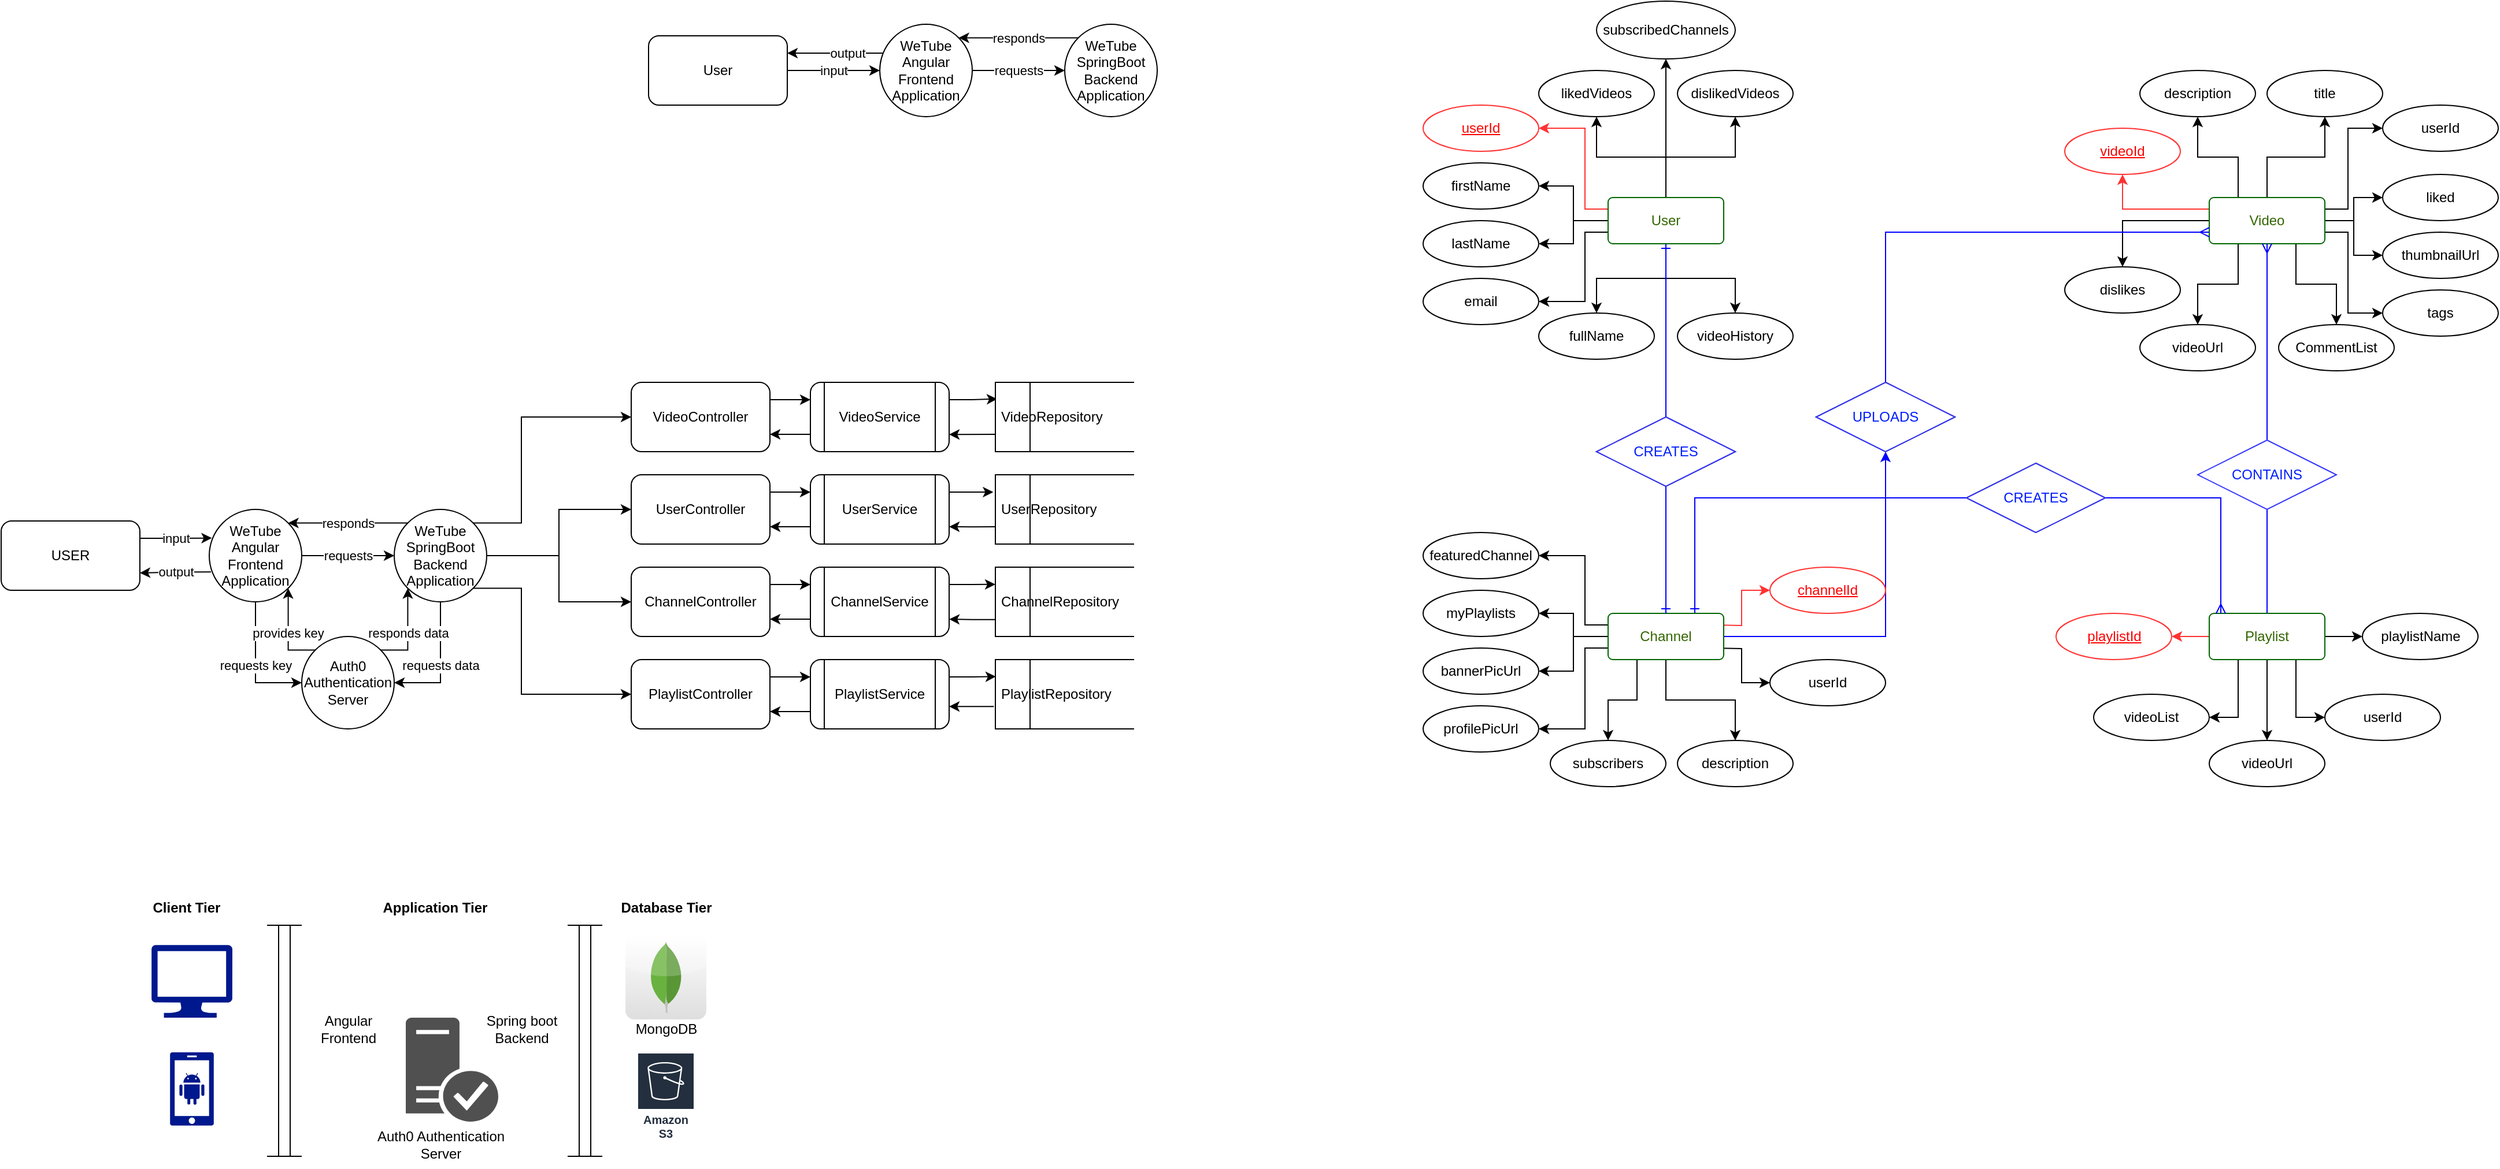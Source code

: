 <mxfile version="21.1.2" type="github">
  <diagram id="R2lEEEUBdFMjLlhIrx00" name="Page-1">
    <mxGraphModel dx="2922" dy="691" grid="1" gridSize="10" guides="1" tooltips="1" connect="1" arrows="1" fold="1" page="1" pageScale="1" pageWidth="850" pageHeight="1100" math="0" shadow="0" extFonts="Permanent Marker^https://fonts.googleapis.com/css?family=Permanent+Marker">
      <root>
        <mxCell id="0" />
        <mxCell id="1" parent="0" />
        <mxCell id="8jSIoz8-svRz9orV7-6B-16" style="edgeStyle=orthogonalEdgeStyle;rounded=0;orthogonalLoop=1;jettySize=auto;html=1;" edge="1" parent="1" source="8jSIoz8-svRz9orV7-6B-1" target="8jSIoz8-svRz9orV7-6B-9">
          <mxGeometry relative="1" as="geometry" />
        </mxCell>
        <mxCell id="8jSIoz8-svRz9orV7-6B-17" style="edgeStyle=orthogonalEdgeStyle;rounded=0;orthogonalLoop=1;jettySize=auto;html=1;" edge="1" parent="1" source="8jSIoz8-svRz9orV7-6B-1" target="8jSIoz8-svRz9orV7-6B-10">
          <mxGeometry relative="1" as="geometry" />
        </mxCell>
        <mxCell id="8jSIoz8-svRz9orV7-6B-22" style="edgeStyle=orthogonalEdgeStyle;rounded=0;orthogonalLoop=1;jettySize=auto;html=1;entryX=0.5;entryY=0;entryDx=0;entryDy=0;" edge="1" parent="1" source="8jSIoz8-svRz9orV7-6B-1" target="8jSIoz8-svRz9orV7-6B-13">
          <mxGeometry relative="1" as="geometry" />
        </mxCell>
        <mxCell id="8jSIoz8-svRz9orV7-6B-23" style="edgeStyle=orthogonalEdgeStyle;rounded=0;orthogonalLoop=1;jettySize=auto;html=1;" edge="1" parent="1" source="8jSIoz8-svRz9orV7-6B-1" target="8jSIoz8-svRz9orV7-6B-11">
          <mxGeometry relative="1" as="geometry">
            <mxPoint x="210" y="340" as="targetPoint" />
          </mxGeometry>
        </mxCell>
        <mxCell id="8jSIoz8-svRz9orV7-6B-24" style="edgeStyle=orthogonalEdgeStyle;rounded=0;orthogonalLoop=1;jettySize=auto;html=1;" edge="1" parent="1" source="8jSIoz8-svRz9orV7-6B-1" target="8jSIoz8-svRz9orV7-6B-7">
          <mxGeometry relative="1" as="geometry" />
        </mxCell>
        <mxCell id="8jSIoz8-svRz9orV7-6B-99" style="edgeStyle=orthogonalEdgeStyle;rounded=0;orthogonalLoop=1;jettySize=auto;html=1;entryX=1;entryY=0.5;entryDx=0;entryDy=0;" edge="1" parent="1" source="8jSIoz8-svRz9orV7-6B-1" target="8jSIoz8-svRz9orV7-6B-15">
          <mxGeometry relative="1" as="geometry" />
        </mxCell>
        <mxCell id="8jSIoz8-svRz9orV7-6B-100" style="edgeStyle=orthogonalEdgeStyle;rounded=0;orthogonalLoop=1;jettySize=auto;html=1;entryX=1;entryY=0.5;entryDx=0;entryDy=0;" edge="1" parent="1" source="8jSIoz8-svRz9orV7-6B-1" target="8jSIoz8-svRz9orV7-6B-14">
          <mxGeometry relative="1" as="geometry" />
        </mxCell>
        <mxCell id="8jSIoz8-svRz9orV7-6B-101" style="edgeStyle=orthogonalEdgeStyle;rounded=0;orthogonalLoop=1;jettySize=auto;html=1;entryX=1;entryY=0.5;entryDx=0;entryDy=0;strokeColor=#FF3333;exitX=0;exitY=0.25;exitDx=0;exitDy=0;" edge="1" parent="1" source="8jSIoz8-svRz9orV7-6B-1" target="8jSIoz8-svRz9orV7-6B-5">
          <mxGeometry relative="1" as="geometry">
            <Array as="points">
              <mxPoint x="10" y="250" />
              <mxPoint x="10" y="180" />
            </Array>
          </mxGeometry>
        </mxCell>
        <mxCell id="8jSIoz8-svRz9orV7-6B-102" style="edgeStyle=orthogonalEdgeStyle;rounded=0;orthogonalLoop=1;jettySize=auto;html=1;entryX=1;entryY=0.5;entryDx=0;entryDy=0;exitX=0;exitY=0.75;exitDx=0;exitDy=0;" edge="1" parent="1" source="8jSIoz8-svRz9orV7-6B-1" target="8jSIoz8-svRz9orV7-6B-12">
          <mxGeometry relative="1" as="geometry">
            <Array as="points">
              <mxPoint x="10" y="270" />
              <mxPoint x="10" y="330" />
            </Array>
          </mxGeometry>
        </mxCell>
        <mxCell id="8jSIoz8-svRz9orV7-6B-105" style="edgeStyle=orthogonalEdgeStyle;rounded=0;orthogonalLoop=1;jettySize=auto;html=1;entryX=0.5;entryY=0;entryDx=0;entryDy=0;strokeColor=#0000FF;endArrow=none;endFill=0;startArrow=ERone;startFill=0;" edge="1" parent="1" source="8jSIoz8-svRz9orV7-6B-1" target="8jSIoz8-svRz9orV7-6B-103">
          <mxGeometry relative="1" as="geometry" />
        </mxCell>
        <mxCell id="8jSIoz8-svRz9orV7-6B-1" value="User" style="rounded=1;arcSize=10;whiteSpace=wrap;html=1;align=center;strokeColor=#006600;fontColor=#336600;" vertex="1" parent="1">
          <mxGeometry x="30" y="240" width="100" height="40" as="geometry" />
        </mxCell>
        <mxCell id="8jSIoz8-svRz9orV7-6B-91" style="edgeStyle=orthogonalEdgeStyle;rounded=0;orthogonalLoop=1;jettySize=auto;html=1;entryX=1;entryY=0.5;entryDx=0;entryDy=0;exitX=0;exitY=0.25;exitDx=0;exitDy=0;" edge="1" parent="1" source="8jSIoz8-svRz9orV7-6B-2" target="8jSIoz8-svRz9orV7-6B-87">
          <mxGeometry relative="1" as="geometry">
            <Array as="points">
              <mxPoint x="10" y="610" />
              <mxPoint x="10" y="550" />
            </Array>
          </mxGeometry>
        </mxCell>
        <mxCell id="8jSIoz8-svRz9orV7-6B-92" style="edgeStyle=orthogonalEdgeStyle;rounded=0;orthogonalLoop=1;jettySize=auto;html=1;entryX=1;entryY=0.5;entryDx=0;entryDy=0;" edge="1" parent="1" source="8jSIoz8-svRz9orV7-6B-2" target="8jSIoz8-svRz9orV7-6B-90">
          <mxGeometry relative="1" as="geometry" />
        </mxCell>
        <mxCell id="8jSIoz8-svRz9orV7-6B-93" style="edgeStyle=orthogonalEdgeStyle;rounded=0;orthogonalLoop=1;jettySize=auto;html=1;entryX=1;entryY=0.5;entryDx=0;entryDy=0;" edge="1" parent="1" source="8jSIoz8-svRz9orV7-6B-2" target="8jSIoz8-svRz9orV7-6B-86">
          <mxGeometry relative="1" as="geometry" />
        </mxCell>
        <mxCell id="8jSIoz8-svRz9orV7-6B-94" style="edgeStyle=orthogonalEdgeStyle;rounded=0;orthogonalLoop=1;jettySize=auto;html=1;entryX=1;entryY=0.5;entryDx=0;entryDy=0;exitX=0;exitY=0.75;exitDx=0;exitDy=0;" edge="1" parent="1" source="8jSIoz8-svRz9orV7-6B-2" target="8jSIoz8-svRz9orV7-6B-85">
          <mxGeometry relative="1" as="geometry">
            <Array as="points">
              <mxPoint x="10" y="630" />
              <mxPoint x="10" y="700" />
            </Array>
          </mxGeometry>
        </mxCell>
        <mxCell id="8jSIoz8-svRz9orV7-6B-95" style="edgeStyle=orthogonalEdgeStyle;rounded=0;orthogonalLoop=1;jettySize=auto;html=1;entryX=0.5;entryY=0;entryDx=0;entryDy=0;" edge="1" parent="1" source="8jSIoz8-svRz9orV7-6B-2" target="8jSIoz8-svRz9orV7-6B-84">
          <mxGeometry relative="1" as="geometry" />
        </mxCell>
        <mxCell id="8jSIoz8-svRz9orV7-6B-96" style="edgeStyle=orthogonalEdgeStyle;rounded=0;orthogonalLoop=1;jettySize=auto;html=1;exitX=0.25;exitY=1;exitDx=0;exitDy=0;" edge="1" parent="1" source="8jSIoz8-svRz9orV7-6B-2" target="8jSIoz8-svRz9orV7-6B-89">
          <mxGeometry relative="1" as="geometry" />
        </mxCell>
        <mxCell id="8jSIoz8-svRz9orV7-6B-97" style="edgeStyle=orthogonalEdgeStyle;rounded=0;orthogonalLoop=1;jettySize=auto;html=1;entryX=0;entryY=0.5;entryDx=0;entryDy=0;strokeColor=#FF3333;" edge="1" parent="1" target="8jSIoz8-svRz9orV7-6B-82">
          <mxGeometry relative="1" as="geometry">
            <mxPoint x="120" y="610" as="sourcePoint" />
          </mxGeometry>
        </mxCell>
        <mxCell id="8jSIoz8-svRz9orV7-6B-98" style="edgeStyle=orthogonalEdgeStyle;rounded=0;orthogonalLoop=1;jettySize=auto;html=1;entryX=0;entryY=0.5;entryDx=0;entryDy=0;" edge="1" parent="1" target="8jSIoz8-svRz9orV7-6B-83">
          <mxGeometry relative="1" as="geometry">
            <mxPoint x="120" y="630" as="sourcePoint" />
          </mxGeometry>
        </mxCell>
        <mxCell id="8jSIoz8-svRz9orV7-6B-107" style="edgeStyle=orthogonalEdgeStyle;rounded=0;orthogonalLoop=1;jettySize=auto;html=1;entryX=0.5;entryY=1;entryDx=0;entryDy=0;strokeColor=#0000FF;" edge="1" parent="1" source="8jSIoz8-svRz9orV7-6B-2" target="8jSIoz8-svRz9orV7-6B-106">
          <mxGeometry relative="1" as="geometry" />
        </mxCell>
        <mxCell id="8jSIoz8-svRz9orV7-6B-115" style="edgeStyle=orthogonalEdgeStyle;rounded=0;orthogonalLoop=1;jettySize=auto;html=1;exitX=0.75;exitY=0;exitDx=0;exitDy=0;entryX=0;entryY=0.5;entryDx=0;entryDy=0;strokeColor=#0000FF;endArrow=none;endFill=0;startArrow=ERone;startFill=0;" edge="1" parent="1" source="8jSIoz8-svRz9orV7-6B-2" target="8jSIoz8-svRz9orV7-6B-113">
          <mxGeometry relative="1" as="geometry" />
        </mxCell>
        <mxCell id="8jSIoz8-svRz9orV7-6B-2" value="Channel" style="rounded=1;arcSize=10;whiteSpace=wrap;html=1;align=center;strokeColor=#006600;fontColor=#336600;" vertex="1" parent="1">
          <mxGeometry x="30" y="600" width="100" height="40" as="geometry" />
        </mxCell>
        <mxCell id="8jSIoz8-svRz9orV7-6B-74" style="edgeStyle=orthogonalEdgeStyle;rounded=0;orthogonalLoop=1;jettySize=auto;html=1;entryX=0.5;entryY=0;entryDx=0;entryDy=0;" edge="1" parent="1" source="8jSIoz8-svRz9orV7-6B-3" target="8jSIoz8-svRz9orV7-6B-71">
          <mxGeometry relative="1" as="geometry" />
        </mxCell>
        <mxCell id="8jSIoz8-svRz9orV7-6B-75" style="edgeStyle=orthogonalEdgeStyle;rounded=0;orthogonalLoop=1;jettySize=auto;html=1;entryX=0;entryY=0.5;entryDx=0;entryDy=0;exitX=0.75;exitY=1;exitDx=0;exitDy=0;" edge="1" parent="1" source="8jSIoz8-svRz9orV7-6B-3" target="8jSIoz8-svRz9orV7-6B-70">
          <mxGeometry relative="1" as="geometry" />
        </mxCell>
        <mxCell id="8jSIoz8-svRz9orV7-6B-76" style="edgeStyle=orthogonalEdgeStyle;rounded=0;orthogonalLoop=1;jettySize=auto;html=1;entryX=1;entryY=0.5;entryDx=0;entryDy=0;exitX=0.25;exitY=1;exitDx=0;exitDy=0;" edge="1" parent="1" source="8jSIoz8-svRz9orV7-6B-3" target="8jSIoz8-svRz9orV7-6B-72">
          <mxGeometry relative="1" as="geometry" />
        </mxCell>
        <mxCell id="8jSIoz8-svRz9orV7-6B-77" style="edgeStyle=orthogonalEdgeStyle;rounded=0;orthogonalLoop=1;jettySize=auto;html=1;entryX=0;entryY=0.5;entryDx=0;entryDy=0;" edge="1" parent="1" source="8jSIoz8-svRz9orV7-6B-3" target="8jSIoz8-svRz9orV7-6B-69">
          <mxGeometry relative="1" as="geometry" />
        </mxCell>
        <mxCell id="8jSIoz8-svRz9orV7-6B-78" style="edgeStyle=orthogonalEdgeStyle;rounded=0;orthogonalLoop=1;jettySize=auto;html=1;strokeColor=#FF3333;" edge="1" parent="1" source="8jSIoz8-svRz9orV7-6B-3" target="8jSIoz8-svRz9orV7-6B-68">
          <mxGeometry relative="1" as="geometry" />
        </mxCell>
        <mxCell id="8jSIoz8-svRz9orV7-6B-80" style="edgeStyle=orthogonalEdgeStyle;rounded=0;orthogonalLoop=1;jettySize=auto;html=1;entryX=0.5;entryY=1;entryDx=0;entryDy=0;strokeColor=#0000FF;endArrow=none;endFill=0;" edge="1" parent="1" source="8jSIoz8-svRz9orV7-6B-3" target="8jSIoz8-svRz9orV7-6B-79">
          <mxGeometry relative="1" as="geometry" />
        </mxCell>
        <mxCell id="8jSIoz8-svRz9orV7-6B-3" value="Playlist" style="rounded=1;arcSize=10;whiteSpace=wrap;html=1;align=center;strokeColor=#006600;fontColor=#336600;" vertex="1" parent="1">
          <mxGeometry x="550" y="600" width="100" height="40" as="geometry" />
        </mxCell>
        <mxCell id="8jSIoz8-svRz9orV7-6B-57" style="edgeStyle=orthogonalEdgeStyle;rounded=0;orthogonalLoop=1;jettySize=auto;html=1;" edge="1" parent="1" source="8jSIoz8-svRz9orV7-6B-4" target="8jSIoz8-svRz9orV7-6B-47">
          <mxGeometry relative="1" as="geometry" />
        </mxCell>
        <mxCell id="8jSIoz8-svRz9orV7-6B-58" style="edgeStyle=orthogonalEdgeStyle;rounded=0;orthogonalLoop=1;jettySize=auto;html=1;" edge="1" parent="1" source="8jSIoz8-svRz9orV7-6B-4" target="8jSIoz8-svRz9orV7-6B-52">
          <mxGeometry relative="1" as="geometry" />
        </mxCell>
        <mxCell id="8jSIoz8-svRz9orV7-6B-60" style="edgeStyle=orthogonalEdgeStyle;rounded=0;orthogonalLoop=1;jettySize=auto;html=1;exitX=0.75;exitY=1;exitDx=0;exitDy=0;" edge="1" parent="1" source="8jSIoz8-svRz9orV7-6B-4" target="8jSIoz8-svRz9orV7-6B-53">
          <mxGeometry relative="1" as="geometry" />
        </mxCell>
        <mxCell id="8jSIoz8-svRz9orV7-6B-61" style="edgeStyle=orthogonalEdgeStyle;rounded=0;orthogonalLoop=1;jettySize=auto;html=1;exitX=0.25;exitY=1;exitDx=0;exitDy=0;" edge="1" parent="1" source="8jSIoz8-svRz9orV7-6B-4" target="8jSIoz8-svRz9orV7-6B-50">
          <mxGeometry relative="1" as="geometry" />
        </mxCell>
        <mxCell id="8jSIoz8-svRz9orV7-6B-62" style="edgeStyle=orthogonalEdgeStyle;rounded=0;orthogonalLoop=1;jettySize=auto;html=1;" edge="1" parent="1" source="8jSIoz8-svRz9orV7-6B-4" target="8jSIoz8-svRz9orV7-6B-48">
          <mxGeometry relative="1" as="geometry" />
        </mxCell>
        <mxCell id="8jSIoz8-svRz9orV7-6B-63" style="edgeStyle=orthogonalEdgeStyle;rounded=0;orthogonalLoop=1;jettySize=auto;html=1;" edge="1" parent="1" source="8jSIoz8-svRz9orV7-6B-4" target="8jSIoz8-svRz9orV7-6B-44">
          <mxGeometry relative="1" as="geometry" />
        </mxCell>
        <mxCell id="8jSIoz8-svRz9orV7-6B-64" style="edgeStyle=orthogonalEdgeStyle;rounded=0;orthogonalLoop=1;jettySize=auto;html=1;exitX=0.25;exitY=0;exitDx=0;exitDy=0;" edge="1" parent="1" source="8jSIoz8-svRz9orV7-6B-4" target="8jSIoz8-svRz9orV7-6B-51">
          <mxGeometry relative="1" as="geometry" />
        </mxCell>
        <mxCell id="8jSIoz8-svRz9orV7-6B-65" style="edgeStyle=orthogonalEdgeStyle;rounded=0;orthogonalLoop=1;jettySize=auto;html=1;strokeColor=#FF3333;exitX=0;exitY=0.25;exitDx=0;exitDy=0;" edge="1" parent="1" source="8jSIoz8-svRz9orV7-6B-4" target="8jSIoz8-svRz9orV7-6B-45">
          <mxGeometry relative="1" as="geometry" />
        </mxCell>
        <mxCell id="8jSIoz8-svRz9orV7-6B-66" style="edgeStyle=orthogonalEdgeStyle;rounded=0;orthogonalLoop=1;jettySize=auto;html=1;entryX=0;entryY=0.5;entryDx=0;entryDy=0;exitX=1;exitY=0.25;exitDx=0;exitDy=0;" edge="1" parent="1" source="8jSIoz8-svRz9orV7-6B-4" target="8jSIoz8-svRz9orV7-6B-46">
          <mxGeometry relative="1" as="geometry">
            <Array as="points">
              <mxPoint x="670" y="250" />
              <mxPoint x="670" y="180" />
            </Array>
          </mxGeometry>
        </mxCell>
        <mxCell id="8jSIoz8-svRz9orV7-6B-67" style="edgeStyle=orthogonalEdgeStyle;rounded=0;orthogonalLoop=1;jettySize=auto;html=1;entryX=0;entryY=0.5;entryDx=0;entryDy=0;" edge="1" parent="1" target="8jSIoz8-svRz9orV7-6B-49">
          <mxGeometry relative="1" as="geometry">
            <mxPoint x="650" y="270" as="sourcePoint" />
            <Array as="points">
              <mxPoint x="670" y="270" />
              <mxPoint x="670" y="340" />
            </Array>
          </mxGeometry>
        </mxCell>
        <mxCell id="8jSIoz8-svRz9orV7-6B-4" value="Video" style="rounded=1;arcSize=10;whiteSpace=wrap;html=1;align=center;strokeColor=#006600;fontColor=#336600;" vertex="1" parent="1">
          <mxGeometry x="550" y="240" width="100" height="40" as="geometry" />
        </mxCell>
        <mxCell id="8jSIoz8-svRz9orV7-6B-5" value="userId" style="ellipse;whiteSpace=wrap;html=1;align=center;fontStyle=4;strokeColor=#FF3333;fontColor=#ff0000;" vertex="1" parent="1">
          <mxGeometry x="-130" y="160" width="100" height="40" as="geometry" />
        </mxCell>
        <mxCell id="8jSIoz8-svRz9orV7-6B-7" value="dislikedVideos" style="ellipse;whiteSpace=wrap;html=1;align=center;" vertex="1" parent="1">
          <mxGeometry x="90" y="130" width="100" height="40" as="geometry" />
        </mxCell>
        <mxCell id="8jSIoz8-svRz9orV7-6B-9" value="likedVideos" style="ellipse;whiteSpace=wrap;html=1;align=center;" vertex="1" parent="1">
          <mxGeometry x="-30" y="130" width="100" height="40" as="geometry" />
        </mxCell>
        <mxCell id="8jSIoz8-svRz9orV7-6B-10" value="videoHistory" style="ellipse;whiteSpace=wrap;html=1;align=center;" vertex="1" parent="1">
          <mxGeometry x="90" y="340" width="100" height="40" as="geometry" />
        </mxCell>
        <mxCell id="8jSIoz8-svRz9orV7-6B-11" value="subscribedChannels" style="ellipse;whiteSpace=wrap;html=1;align=center;" vertex="1" parent="1">
          <mxGeometry x="20" y="70" width="120" height="50" as="geometry" />
        </mxCell>
        <mxCell id="8jSIoz8-svRz9orV7-6B-12" value="email" style="ellipse;whiteSpace=wrap;html=1;align=center;" vertex="1" parent="1">
          <mxGeometry x="-130" y="310" width="100" height="40" as="geometry" />
        </mxCell>
        <mxCell id="8jSIoz8-svRz9orV7-6B-13" value="fullName" style="ellipse;whiteSpace=wrap;html=1;align=center;" vertex="1" parent="1">
          <mxGeometry x="-30" y="340" width="100" height="40" as="geometry" />
        </mxCell>
        <mxCell id="8jSIoz8-svRz9orV7-6B-14" value="lastName" style="ellipse;whiteSpace=wrap;html=1;align=center;" vertex="1" parent="1">
          <mxGeometry x="-130" y="260" width="100" height="40" as="geometry" />
        </mxCell>
        <mxCell id="8jSIoz8-svRz9orV7-6B-15" value="firstName" style="ellipse;whiteSpace=wrap;html=1;align=center;" vertex="1" parent="1">
          <mxGeometry x="-130" y="210" width="100" height="40" as="geometry" />
        </mxCell>
        <mxCell id="8jSIoz8-svRz9orV7-6B-44" value="title" style="ellipse;whiteSpace=wrap;html=1;align=center;" vertex="1" parent="1">
          <mxGeometry x="600" y="130" width="100" height="40" as="geometry" />
        </mxCell>
        <mxCell id="8jSIoz8-svRz9orV7-6B-45" value="videoId" style="ellipse;whiteSpace=wrap;html=1;align=center;fontStyle=4;strokeColor=#FF3333;fontColor=#ff0000;" vertex="1" parent="1">
          <mxGeometry x="425" y="180" width="100" height="40" as="geometry" />
        </mxCell>
        <mxCell id="8jSIoz8-svRz9orV7-6B-46" value="userId" style="ellipse;whiteSpace=wrap;html=1;align=center;" vertex="1" parent="1">
          <mxGeometry x="700" y="160" width="100" height="40" as="geometry" />
        </mxCell>
        <mxCell id="8jSIoz8-svRz9orV7-6B-47" value="liked" style="ellipse;whiteSpace=wrap;html=1;align=center;" vertex="1" parent="1">
          <mxGeometry x="700" y="220" width="100" height="40" as="geometry" />
        </mxCell>
        <mxCell id="8jSIoz8-svRz9orV7-6B-48" value="dislikes" style="ellipse;whiteSpace=wrap;html=1;align=center;" vertex="1" parent="1">
          <mxGeometry x="425" y="300" width="100" height="40" as="geometry" />
        </mxCell>
        <mxCell id="8jSIoz8-svRz9orV7-6B-49" value="tags" style="ellipse;whiteSpace=wrap;html=1;align=center;" vertex="1" parent="1">
          <mxGeometry x="700" y="320" width="100" height="40" as="geometry" />
        </mxCell>
        <mxCell id="8jSIoz8-svRz9orV7-6B-50" value="videoUrl" style="ellipse;whiteSpace=wrap;html=1;align=center;" vertex="1" parent="1">
          <mxGeometry x="490" y="350" width="100" height="40" as="geometry" />
        </mxCell>
        <mxCell id="8jSIoz8-svRz9orV7-6B-51" value="description" style="ellipse;whiteSpace=wrap;html=1;align=center;" vertex="1" parent="1">
          <mxGeometry x="490" y="130" width="100" height="40" as="geometry" />
        </mxCell>
        <mxCell id="8jSIoz8-svRz9orV7-6B-52" value="thumbnailUrl" style="ellipse;whiteSpace=wrap;html=1;align=center;" vertex="1" parent="1">
          <mxGeometry x="700" y="270" width="100" height="40" as="geometry" />
        </mxCell>
        <mxCell id="8jSIoz8-svRz9orV7-6B-53" value="CommentList" style="ellipse;whiteSpace=wrap;html=1;align=center;" vertex="1" parent="1">
          <mxGeometry x="610" y="350" width="100" height="40" as="geometry" />
        </mxCell>
        <mxCell id="8jSIoz8-svRz9orV7-6B-68" value="playlistId" style="ellipse;whiteSpace=wrap;html=1;align=center;fontStyle=4;strokeColor=#FF3333;fontColor=#ff0000;" vertex="1" parent="1">
          <mxGeometry x="417.5" y="600" width="100" height="40" as="geometry" />
        </mxCell>
        <mxCell id="8jSIoz8-svRz9orV7-6B-69" value="playlistName" style="ellipse;whiteSpace=wrap;html=1;align=center;" vertex="1" parent="1">
          <mxGeometry x="682.5" y="600" width="100" height="40" as="geometry" />
        </mxCell>
        <mxCell id="8jSIoz8-svRz9orV7-6B-70" value="userId" style="ellipse;whiteSpace=wrap;html=1;align=center;" vertex="1" parent="1">
          <mxGeometry x="650" y="670" width="100" height="40" as="geometry" />
        </mxCell>
        <mxCell id="8jSIoz8-svRz9orV7-6B-71" value="videoUrl" style="ellipse;whiteSpace=wrap;html=1;align=center;" vertex="1" parent="1">
          <mxGeometry x="550" y="710" width="100" height="40" as="geometry" />
        </mxCell>
        <mxCell id="8jSIoz8-svRz9orV7-6B-72" value="videoList" style="ellipse;whiteSpace=wrap;html=1;align=center;" vertex="1" parent="1">
          <mxGeometry x="450" y="670" width="100" height="40" as="geometry" />
        </mxCell>
        <mxCell id="8jSIoz8-svRz9orV7-6B-81" style="edgeStyle=orthogonalEdgeStyle;rounded=0;orthogonalLoop=1;jettySize=auto;html=1;exitX=0.5;exitY=0;exitDx=0;exitDy=0;entryX=0.5;entryY=1;entryDx=0;entryDy=0;strokeColor=#0000FF;endArrow=ERmany;endFill=0;" edge="1" parent="1" source="8jSIoz8-svRz9orV7-6B-79" target="8jSIoz8-svRz9orV7-6B-4">
          <mxGeometry relative="1" as="geometry" />
        </mxCell>
        <mxCell id="8jSIoz8-svRz9orV7-6B-79" value="CONTAINS" style="shape=rhombus;perimeter=rhombusPerimeter;whiteSpace=wrap;html=1;align=center;fontColor=#001eff;strokeColor=#3333FF;" vertex="1" parent="1">
          <mxGeometry x="540" y="450" width="120" height="60" as="geometry" />
        </mxCell>
        <mxCell id="8jSIoz8-svRz9orV7-6B-82" value="channelId" style="ellipse;whiteSpace=wrap;html=1;align=center;fontStyle=4;strokeColor=#FF3333;fontColor=#ff0000;" vertex="1" parent="1">
          <mxGeometry x="170" y="560" width="100" height="40" as="geometry" />
        </mxCell>
        <mxCell id="8jSIoz8-svRz9orV7-6B-83" value="userId" style="ellipse;whiteSpace=wrap;html=1;align=center;" vertex="1" parent="1">
          <mxGeometry x="170" y="640" width="100" height="40" as="geometry" />
        </mxCell>
        <mxCell id="8jSIoz8-svRz9orV7-6B-84" value="description" style="ellipse;whiteSpace=wrap;html=1;align=center;" vertex="1" parent="1">
          <mxGeometry x="90" y="710" width="100" height="40" as="geometry" />
        </mxCell>
        <mxCell id="8jSIoz8-svRz9orV7-6B-85" value="profilePicUrl" style="ellipse;whiteSpace=wrap;html=1;align=center;" vertex="1" parent="1">
          <mxGeometry x="-130" y="680" width="100" height="40" as="geometry" />
        </mxCell>
        <mxCell id="8jSIoz8-svRz9orV7-6B-86" value="bannerPicUrl" style="ellipse;whiteSpace=wrap;html=1;align=center;" vertex="1" parent="1">
          <mxGeometry x="-130" y="630" width="100" height="40" as="geometry" />
        </mxCell>
        <mxCell id="8jSIoz8-svRz9orV7-6B-87" value="featuredChannel" style="ellipse;whiteSpace=wrap;html=1;align=center;" vertex="1" parent="1">
          <mxGeometry x="-130" y="530" width="100" height="40" as="geometry" />
        </mxCell>
        <mxCell id="8jSIoz8-svRz9orV7-6B-89" value="subscribers" style="ellipse;whiteSpace=wrap;html=1;align=center;" vertex="1" parent="1">
          <mxGeometry x="-20" y="710" width="100" height="40" as="geometry" />
        </mxCell>
        <mxCell id="8jSIoz8-svRz9orV7-6B-90" value="myPlaylists" style="ellipse;whiteSpace=wrap;html=1;align=center;" vertex="1" parent="1">
          <mxGeometry x="-130" y="580" width="100" height="40" as="geometry" />
        </mxCell>
        <mxCell id="8jSIoz8-svRz9orV7-6B-104" style="edgeStyle=orthogonalEdgeStyle;rounded=0;orthogonalLoop=1;jettySize=auto;html=1;entryX=0.5;entryY=0;entryDx=0;entryDy=0;strokeColor=#0000FF;endArrow=ERone;endFill=0;" edge="1" parent="1" source="8jSIoz8-svRz9orV7-6B-103" target="8jSIoz8-svRz9orV7-6B-2">
          <mxGeometry relative="1" as="geometry" />
        </mxCell>
        <mxCell id="8jSIoz8-svRz9orV7-6B-103" value="CREATES" style="shape=rhombus;perimeter=rhombusPerimeter;whiteSpace=wrap;html=1;align=center;" vertex="1" parent="1">
          <mxGeometry x="20" y="430" width="120" height="60" as="geometry" />
        </mxCell>
        <mxCell id="8jSIoz8-svRz9orV7-6B-112" style="edgeStyle=orthogonalEdgeStyle;rounded=0;orthogonalLoop=1;jettySize=auto;html=1;exitX=0.5;exitY=0;exitDx=0;exitDy=0;entryX=0;entryY=0.75;entryDx=0;entryDy=0;strokeColor=#0000FF;endArrow=ERmany;endFill=0;" edge="1" parent="1" source="8jSIoz8-svRz9orV7-6B-106" target="8jSIoz8-svRz9orV7-6B-4">
          <mxGeometry relative="1" as="geometry" />
        </mxCell>
        <mxCell id="8jSIoz8-svRz9orV7-6B-106" value="UPLOADS" style="shape=rhombus;perimeter=rhombusPerimeter;whiteSpace=wrap;html=1;align=center;" vertex="1" parent="1">
          <mxGeometry x="210" y="400" width="120" height="60" as="geometry" />
        </mxCell>
        <mxCell id="8jSIoz8-svRz9orV7-6B-116" style="edgeStyle=orthogonalEdgeStyle;rounded=0;orthogonalLoop=1;jettySize=auto;html=1;exitX=1;exitY=0.5;exitDx=0;exitDy=0;strokeColor=#0000FF;endArrow=ERmany;endFill=0;" edge="1" parent="1" source="8jSIoz8-svRz9orV7-6B-113">
          <mxGeometry relative="1" as="geometry">
            <mxPoint x="560" y="600" as="targetPoint" />
            <Array as="points">
              <mxPoint x="560" y="500" />
              <mxPoint x="560" y="600" />
            </Array>
          </mxGeometry>
        </mxCell>
        <mxCell id="8jSIoz8-svRz9orV7-6B-113" value="CREATES" style="shape=rhombus;perimeter=rhombusPerimeter;whiteSpace=wrap;html=1;align=center;" vertex="1" parent="1">
          <mxGeometry x="340" y="470" width="120" height="60" as="geometry" />
        </mxCell>
        <mxCell id="8jSIoz8-svRz9orV7-6B-119" value="CREATES" style="shape=rhombus;perimeter=rhombusPerimeter;whiteSpace=wrap;html=1;align=center;fontColor=#001eff;strokeColor=#3333FF;" vertex="1" parent="1">
          <mxGeometry x="20" y="430" width="120" height="60" as="geometry" />
        </mxCell>
        <mxCell id="8jSIoz8-svRz9orV7-6B-120" value="UPLOADS" style="shape=rhombus;perimeter=rhombusPerimeter;whiteSpace=wrap;html=1;align=center;fontColor=#001eff;strokeColor=#3333FF;" vertex="1" parent="1">
          <mxGeometry x="210" y="400" width="120" height="60" as="geometry" />
        </mxCell>
        <mxCell id="8jSIoz8-svRz9orV7-6B-121" value="CREATES" style="shape=rhombus;perimeter=rhombusPerimeter;whiteSpace=wrap;html=1;align=center;fontColor=#001eff;strokeColor=#3333FF;" vertex="1" parent="1">
          <mxGeometry x="340" y="470" width="120" height="60" as="geometry" />
        </mxCell>
        <mxCell id="8jSIoz8-svRz9orV7-6B-125" value="input" style="edgeStyle=orthogonalEdgeStyle;rounded=0;orthogonalLoop=1;jettySize=auto;html=1;entryX=0;entryY=0.5;entryDx=0;entryDy=0;" edge="1" parent="1" source="8jSIoz8-svRz9orV7-6B-122" target="8jSIoz8-svRz9orV7-6B-124">
          <mxGeometry relative="1" as="geometry" />
        </mxCell>
        <mxCell id="8jSIoz8-svRz9orV7-6B-122" value="User" style="rounded=1;whiteSpace=wrap;html=1;" vertex="1" parent="1">
          <mxGeometry x="-800" y="100" width="120" height="60" as="geometry" />
        </mxCell>
        <mxCell id="8jSIoz8-svRz9orV7-6B-127" value="output" style="edgeStyle=orthogonalEdgeStyle;rounded=0;orthogonalLoop=1;jettySize=auto;html=1;exitX=0;exitY=0;exitDx=0;exitDy=0;entryX=1;entryY=0.25;entryDx=0;entryDy=0;" edge="1" parent="1" source="8jSIoz8-svRz9orV7-6B-124" target="8jSIoz8-svRz9orV7-6B-122">
          <mxGeometry relative="1" as="geometry">
            <Array as="points">
              <mxPoint x="-588" y="115" />
            </Array>
          </mxGeometry>
        </mxCell>
        <mxCell id="8jSIoz8-svRz9orV7-6B-131" value="requests" style="edgeStyle=orthogonalEdgeStyle;rounded=0;orthogonalLoop=1;jettySize=auto;html=1;exitX=1;exitY=0.5;exitDx=0;exitDy=0;entryX=0;entryY=0.5;entryDx=0;entryDy=0;" edge="1" parent="1" source="8jSIoz8-svRz9orV7-6B-124" target="8jSIoz8-svRz9orV7-6B-126">
          <mxGeometry relative="1" as="geometry">
            <mxPoint as="offset" />
          </mxGeometry>
        </mxCell>
        <mxCell id="8jSIoz8-svRz9orV7-6B-124" value="WeTube Angular Frontend Application" style="ellipse;whiteSpace=wrap;html=1;aspect=fixed;" vertex="1" parent="1">
          <mxGeometry x="-600" y="90" width="80" height="80" as="geometry" />
        </mxCell>
        <mxCell id="8jSIoz8-svRz9orV7-6B-136" value="responds" style="edgeStyle=orthogonalEdgeStyle;rounded=0;orthogonalLoop=1;jettySize=auto;html=1;exitX=0;exitY=0;exitDx=0;exitDy=0;entryX=1;entryY=0;entryDx=0;entryDy=0;" edge="1" parent="1" source="8jSIoz8-svRz9orV7-6B-126" target="8jSIoz8-svRz9orV7-6B-124">
          <mxGeometry relative="1" as="geometry" />
        </mxCell>
        <mxCell id="8jSIoz8-svRz9orV7-6B-126" value="WeTube SpringBoot Backend Application" style="ellipse;whiteSpace=wrap;html=1;aspect=fixed;" vertex="1" parent="1">
          <mxGeometry x="-440" y="90" width="80" height="80" as="geometry" />
        </mxCell>
        <mxCell id="8jSIoz8-svRz9orV7-6B-139" value="requests" style="edgeStyle=orthogonalEdgeStyle;rounded=0;orthogonalLoop=1;jettySize=auto;html=1;exitX=1;exitY=0.5;exitDx=0;exitDy=0;entryX=0;entryY=0.5;entryDx=0;entryDy=0;" edge="1" parent="1" source="8jSIoz8-svRz9orV7-6B-140" target="8jSIoz8-svRz9orV7-6B-142">
          <mxGeometry relative="1" as="geometry">
            <mxPoint as="offset" />
          </mxGeometry>
        </mxCell>
        <mxCell id="8jSIoz8-svRz9orV7-6B-144" value="requests key" style="edgeStyle=orthogonalEdgeStyle;rounded=0;orthogonalLoop=1;jettySize=auto;html=1;exitX=0.5;exitY=1;exitDx=0;exitDy=0;entryX=0;entryY=0.5;entryDx=0;entryDy=0;" edge="1" parent="1" source="8jSIoz8-svRz9orV7-6B-140" target="8jSIoz8-svRz9orV7-6B-143">
          <mxGeometry relative="1" as="geometry" />
        </mxCell>
        <mxCell id="8jSIoz8-svRz9orV7-6B-189" value="output" style="edgeStyle=orthogonalEdgeStyle;rounded=0;orthogonalLoop=1;jettySize=auto;html=1;entryX=1;entryY=0.75;entryDx=0;entryDy=0;exitX=0.019;exitY=0.677;exitDx=0;exitDy=0;exitPerimeter=0;" edge="1" parent="1" source="8jSIoz8-svRz9orV7-6B-140" target="8jSIoz8-svRz9orV7-6B-186">
          <mxGeometry relative="1" as="geometry" />
        </mxCell>
        <mxCell id="8jSIoz8-svRz9orV7-6B-140" value="WeTube Angular Frontend Application" style="ellipse;whiteSpace=wrap;html=1;aspect=fixed;" vertex="1" parent="1">
          <mxGeometry x="-1180" y="510" width="80" height="80" as="geometry" />
        </mxCell>
        <mxCell id="8jSIoz8-svRz9orV7-6B-141" value="responds" style="edgeStyle=orthogonalEdgeStyle;rounded=0;orthogonalLoop=1;jettySize=auto;html=1;exitX=0;exitY=0;exitDx=0;exitDy=0;entryX=1;entryY=0;entryDx=0;entryDy=0;" edge="1" parent="1" source="8jSIoz8-svRz9orV7-6B-142" target="8jSIoz8-svRz9orV7-6B-140">
          <mxGeometry relative="1" as="geometry" />
        </mxCell>
        <mxCell id="8jSIoz8-svRz9orV7-6B-146" value="requests data" style="edgeStyle=orthogonalEdgeStyle;rounded=0;orthogonalLoop=1;jettySize=auto;html=1;exitX=0.5;exitY=1;exitDx=0;exitDy=0;entryX=1;entryY=0.5;entryDx=0;entryDy=0;" edge="1" parent="1" source="8jSIoz8-svRz9orV7-6B-142" target="8jSIoz8-svRz9orV7-6B-143">
          <mxGeometry relative="1" as="geometry" />
        </mxCell>
        <mxCell id="8jSIoz8-svRz9orV7-6B-161" style="edgeStyle=orthogonalEdgeStyle;rounded=0;orthogonalLoop=1;jettySize=auto;html=1;exitX=1;exitY=0;exitDx=0;exitDy=0;entryX=0;entryY=0.5;entryDx=0;entryDy=0;" edge="1" parent="1" source="8jSIoz8-svRz9orV7-6B-142" target="8jSIoz8-svRz9orV7-6B-152">
          <mxGeometry relative="1" as="geometry">
            <Array as="points">
              <mxPoint x="-910" y="522" />
              <mxPoint x="-910" y="430" />
            </Array>
          </mxGeometry>
        </mxCell>
        <mxCell id="8jSIoz8-svRz9orV7-6B-162" style="edgeStyle=orthogonalEdgeStyle;rounded=0;orthogonalLoop=1;jettySize=auto;html=1;exitX=1;exitY=0.5;exitDx=0;exitDy=0;entryX=0;entryY=0.5;entryDx=0;entryDy=0;" edge="1" parent="1" source="8jSIoz8-svRz9orV7-6B-142" target="8jSIoz8-svRz9orV7-6B-153">
          <mxGeometry relative="1" as="geometry" />
        </mxCell>
        <mxCell id="8jSIoz8-svRz9orV7-6B-163" style="edgeStyle=orthogonalEdgeStyle;rounded=0;orthogonalLoop=1;jettySize=auto;html=1;entryX=0;entryY=0.5;entryDx=0;entryDy=0;" edge="1" parent="1" source="8jSIoz8-svRz9orV7-6B-142" target="8jSIoz8-svRz9orV7-6B-154">
          <mxGeometry relative="1" as="geometry" />
        </mxCell>
        <mxCell id="8jSIoz8-svRz9orV7-6B-164" style="edgeStyle=orthogonalEdgeStyle;rounded=0;orthogonalLoop=1;jettySize=auto;html=1;exitX=1;exitY=1;exitDx=0;exitDy=0;entryX=0;entryY=0.5;entryDx=0;entryDy=0;" edge="1" parent="1" source="8jSIoz8-svRz9orV7-6B-142" target="8jSIoz8-svRz9orV7-6B-155">
          <mxGeometry relative="1" as="geometry">
            <Array as="points">
              <mxPoint x="-910" y="578" />
              <mxPoint x="-910" y="670" />
            </Array>
          </mxGeometry>
        </mxCell>
        <mxCell id="8jSIoz8-svRz9orV7-6B-142" value="WeTube SpringBoot Backend Application" style="ellipse;whiteSpace=wrap;html=1;aspect=fixed;" vertex="1" parent="1">
          <mxGeometry x="-1020" y="510" width="80" height="80" as="geometry" />
        </mxCell>
        <mxCell id="8jSIoz8-svRz9orV7-6B-145" value="provides key" style="edgeStyle=orthogonalEdgeStyle;rounded=0;orthogonalLoop=1;jettySize=auto;html=1;exitX=0;exitY=0;exitDx=0;exitDy=0;entryX=1;entryY=1;entryDx=0;entryDy=0;" edge="1" parent="1" source="8jSIoz8-svRz9orV7-6B-143" target="8jSIoz8-svRz9orV7-6B-140">
          <mxGeometry relative="1" as="geometry">
            <Array as="points">
              <mxPoint x="-1112" y="632" />
            </Array>
          </mxGeometry>
        </mxCell>
        <mxCell id="8jSIoz8-svRz9orV7-6B-147" value="responds data" style="edgeStyle=orthogonalEdgeStyle;rounded=0;orthogonalLoop=1;jettySize=auto;html=1;exitX=1;exitY=0;exitDx=0;exitDy=0;entryX=0;entryY=1;entryDx=0;entryDy=0;" edge="1" parent="1" source="8jSIoz8-svRz9orV7-6B-143" target="8jSIoz8-svRz9orV7-6B-142">
          <mxGeometry relative="1" as="geometry">
            <Array as="points">
              <mxPoint x="-1008" y="632" />
            </Array>
          </mxGeometry>
        </mxCell>
        <mxCell id="8jSIoz8-svRz9orV7-6B-143" value="Auth0 Authentication Server" style="ellipse;whiteSpace=wrap;html=1;aspect=fixed;" vertex="1" parent="1">
          <mxGeometry x="-1100" y="620" width="80" height="80" as="geometry" />
        </mxCell>
        <mxCell id="8jSIoz8-svRz9orV7-6B-166" style="edgeStyle=orthogonalEdgeStyle;rounded=0;orthogonalLoop=1;jettySize=auto;html=1;exitX=0;exitY=0.75;exitDx=0;exitDy=0;entryX=1;entryY=0.75;entryDx=0;entryDy=0;" edge="1" parent="1" source="8jSIoz8-svRz9orV7-6B-148" target="8jSIoz8-svRz9orV7-6B-152">
          <mxGeometry relative="1" as="geometry" />
        </mxCell>
        <mxCell id="8jSIoz8-svRz9orV7-6B-176" style="edgeStyle=orthogonalEdgeStyle;rounded=0;orthogonalLoop=1;jettySize=auto;html=1;exitX=1;exitY=0.25;exitDx=0;exitDy=0;entryX=0.013;entryY=0.239;entryDx=0;entryDy=0;entryPerimeter=0;" edge="1" parent="1" source="8jSIoz8-svRz9orV7-6B-148" target="8jSIoz8-svRz9orV7-6B-157">
          <mxGeometry relative="1" as="geometry" />
        </mxCell>
        <mxCell id="8jSIoz8-svRz9orV7-6B-148" value="VideoService" style="rounded=1;whiteSpace=wrap;html=1;shape=process;" vertex="1" parent="1">
          <mxGeometry x="-660" y="400" width="120" height="60" as="geometry" />
        </mxCell>
        <mxCell id="8jSIoz8-svRz9orV7-6B-169" style="edgeStyle=orthogonalEdgeStyle;rounded=0;orthogonalLoop=1;jettySize=auto;html=1;exitX=0;exitY=0.75;exitDx=0;exitDy=0;entryX=1;entryY=0.75;entryDx=0;entryDy=0;" edge="1" parent="1" source="8jSIoz8-svRz9orV7-6B-149" target="8jSIoz8-svRz9orV7-6B-153">
          <mxGeometry relative="1" as="geometry" />
        </mxCell>
        <mxCell id="8jSIoz8-svRz9orV7-6B-178" style="edgeStyle=orthogonalEdgeStyle;rounded=0;orthogonalLoop=1;jettySize=auto;html=1;exitX=1;exitY=0.25;exitDx=0;exitDy=0;entryX=-0.015;entryY=0.257;entryDx=0;entryDy=0;entryPerimeter=0;" edge="1" parent="1" source="8jSIoz8-svRz9orV7-6B-149" target="8jSIoz8-svRz9orV7-6B-158">
          <mxGeometry relative="1" as="geometry" />
        </mxCell>
        <mxCell id="8jSIoz8-svRz9orV7-6B-149" value="UserService" style="rounded=1;whiteSpace=wrap;html=1;shape=process;" vertex="1" parent="1">
          <mxGeometry x="-660" y="480" width="120" height="60" as="geometry" />
        </mxCell>
        <mxCell id="8jSIoz8-svRz9orV7-6B-171" style="edgeStyle=orthogonalEdgeStyle;rounded=0;orthogonalLoop=1;jettySize=auto;html=1;exitX=0;exitY=0.75;exitDx=0;exitDy=0;entryX=1;entryY=0.75;entryDx=0;entryDy=0;" edge="1" parent="1" source="8jSIoz8-svRz9orV7-6B-150" target="8jSIoz8-svRz9orV7-6B-154">
          <mxGeometry relative="1" as="geometry" />
        </mxCell>
        <mxCell id="8jSIoz8-svRz9orV7-6B-182" style="edgeStyle=orthogonalEdgeStyle;rounded=0;orthogonalLoop=1;jettySize=auto;html=1;exitX=1;exitY=0.25;exitDx=0;exitDy=0;entryX=0;entryY=0.248;entryDx=0;entryDy=0;entryPerimeter=0;" edge="1" parent="1" source="8jSIoz8-svRz9orV7-6B-150" target="8jSIoz8-svRz9orV7-6B-159">
          <mxGeometry relative="1" as="geometry" />
        </mxCell>
        <mxCell id="8jSIoz8-svRz9orV7-6B-150" value="ChannelService" style="rounded=1;whiteSpace=wrap;html=1;shape=process;" vertex="1" parent="1">
          <mxGeometry x="-660" y="560" width="120" height="60" as="geometry" />
        </mxCell>
        <mxCell id="8jSIoz8-svRz9orV7-6B-173" style="edgeStyle=orthogonalEdgeStyle;rounded=0;orthogonalLoop=1;jettySize=auto;html=1;exitX=0;exitY=0.75;exitDx=0;exitDy=0;entryX=1;entryY=0.75;entryDx=0;entryDy=0;" edge="1" parent="1" source="8jSIoz8-svRz9orV7-6B-151" target="8jSIoz8-svRz9orV7-6B-155">
          <mxGeometry relative="1" as="geometry" />
        </mxCell>
        <mxCell id="8jSIoz8-svRz9orV7-6B-184" style="edgeStyle=orthogonalEdgeStyle;rounded=0;orthogonalLoop=1;jettySize=auto;html=1;exitX=1;exitY=0.25;exitDx=0;exitDy=0;entryX=0.004;entryY=0.245;entryDx=0;entryDy=0;entryPerimeter=0;" edge="1" parent="1" source="8jSIoz8-svRz9orV7-6B-151" target="8jSIoz8-svRz9orV7-6B-160">
          <mxGeometry relative="1" as="geometry" />
        </mxCell>
        <mxCell id="8jSIoz8-svRz9orV7-6B-151" value="PlaylistService" style="rounded=1;whiteSpace=wrap;html=1;shape=process;" vertex="1" parent="1">
          <mxGeometry x="-660" y="640" width="120" height="60" as="geometry" />
        </mxCell>
        <mxCell id="8jSIoz8-svRz9orV7-6B-167" style="edgeStyle=orthogonalEdgeStyle;rounded=0;orthogonalLoop=1;jettySize=auto;html=1;exitX=1;exitY=0.25;exitDx=0;exitDy=0;entryX=0;entryY=0.25;entryDx=0;entryDy=0;" edge="1" parent="1" source="8jSIoz8-svRz9orV7-6B-152" target="8jSIoz8-svRz9orV7-6B-148">
          <mxGeometry relative="1" as="geometry" />
        </mxCell>
        <mxCell id="8jSIoz8-svRz9orV7-6B-152" value="VideoController" style="rounded=1;whiteSpace=wrap;html=1;" vertex="1" parent="1">
          <mxGeometry x="-815" y="400" width="120" height="60" as="geometry" />
        </mxCell>
        <mxCell id="8jSIoz8-svRz9orV7-6B-168" style="edgeStyle=orthogonalEdgeStyle;rounded=0;orthogonalLoop=1;jettySize=auto;html=1;exitX=1;exitY=0.25;exitDx=0;exitDy=0;entryX=0;entryY=0.25;entryDx=0;entryDy=0;" edge="1" parent="1" source="8jSIoz8-svRz9orV7-6B-153" target="8jSIoz8-svRz9orV7-6B-149">
          <mxGeometry relative="1" as="geometry" />
        </mxCell>
        <mxCell id="8jSIoz8-svRz9orV7-6B-153" value="UserController" style="rounded=1;whiteSpace=wrap;html=1;" vertex="1" parent="1">
          <mxGeometry x="-815" y="480" width="120" height="60" as="geometry" />
        </mxCell>
        <mxCell id="8jSIoz8-svRz9orV7-6B-170" style="edgeStyle=orthogonalEdgeStyle;rounded=0;orthogonalLoop=1;jettySize=auto;html=1;exitX=1;exitY=0.25;exitDx=0;exitDy=0;entryX=0;entryY=0.25;entryDx=0;entryDy=0;" edge="1" parent="1" source="8jSIoz8-svRz9orV7-6B-154" target="8jSIoz8-svRz9orV7-6B-150">
          <mxGeometry relative="1" as="geometry" />
        </mxCell>
        <mxCell id="8jSIoz8-svRz9orV7-6B-154" value="ChannelController" style="rounded=1;whiteSpace=wrap;html=1;" vertex="1" parent="1">
          <mxGeometry x="-815" y="560" width="120" height="60" as="geometry" />
        </mxCell>
        <mxCell id="8jSIoz8-svRz9orV7-6B-172" style="edgeStyle=orthogonalEdgeStyle;rounded=0;orthogonalLoop=1;jettySize=auto;html=1;exitX=1;exitY=0.25;exitDx=0;exitDy=0;entryX=0;entryY=0.25;entryDx=0;entryDy=0;" edge="1" parent="1" source="8jSIoz8-svRz9orV7-6B-155" target="8jSIoz8-svRz9orV7-6B-151">
          <mxGeometry relative="1" as="geometry" />
        </mxCell>
        <mxCell id="8jSIoz8-svRz9orV7-6B-155" value="PlaylistController" style="rounded=1;whiteSpace=wrap;html=1;" vertex="1" parent="1">
          <mxGeometry x="-815" y="640" width="120" height="60" as="geometry" />
        </mxCell>
        <mxCell id="8jSIoz8-svRz9orV7-6B-177" style="edgeStyle=orthogonalEdgeStyle;rounded=0;orthogonalLoop=1;jettySize=auto;html=1;entryX=1;entryY=0.75;entryDx=0;entryDy=0;exitX=-0.002;exitY=0.751;exitDx=0;exitDy=0;exitPerimeter=0;" edge="1" parent="1" source="8jSIoz8-svRz9orV7-6B-157" target="8jSIoz8-svRz9orV7-6B-148">
          <mxGeometry relative="1" as="geometry" />
        </mxCell>
        <mxCell id="8jSIoz8-svRz9orV7-6B-157" value="VideoRepository" style="rounded=1;whiteSpace=wrap;html=1;shape=mxgraph.dfd.dataStoreID;align=left;dashed=0;spacingLeft=3;" vertex="1" parent="1">
          <mxGeometry x="-500" y="400" width="120" height="60" as="geometry" />
        </mxCell>
        <mxCell id="8jSIoz8-svRz9orV7-6B-179" style="edgeStyle=orthogonalEdgeStyle;rounded=0;orthogonalLoop=1;jettySize=auto;html=1;entryX=1;entryY=0.75;entryDx=0;entryDy=0;exitX=0.007;exitY=0.751;exitDx=0;exitDy=0;exitPerimeter=0;" edge="1" parent="1" source="8jSIoz8-svRz9orV7-6B-158" target="8jSIoz8-svRz9orV7-6B-149">
          <mxGeometry relative="1" as="geometry" />
        </mxCell>
        <mxCell id="8jSIoz8-svRz9orV7-6B-158" value="UserRepository" style="rounded=1;whiteSpace=wrap;html=1;shape=mxgraph.dfd.dataStoreID;align=left;dashed=0;spacingLeft=3;" vertex="1" parent="1">
          <mxGeometry x="-500" y="480" width="120" height="60" as="geometry" />
        </mxCell>
        <mxCell id="8jSIoz8-svRz9orV7-6B-183" style="edgeStyle=orthogonalEdgeStyle;rounded=0;orthogonalLoop=1;jettySize=auto;html=1;entryX=1;entryY=0.75;entryDx=0;entryDy=0;exitX=0.004;exitY=0.757;exitDx=0;exitDy=0;exitPerimeter=0;" edge="1" parent="1" source="8jSIoz8-svRz9orV7-6B-159" target="8jSIoz8-svRz9orV7-6B-150">
          <mxGeometry relative="1" as="geometry">
            <mxPoint x="-503" y="605" as="sourcePoint" />
          </mxGeometry>
        </mxCell>
        <mxCell id="8jSIoz8-svRz9orV7-6B-159" value="ChannelRepository" style="rounded=1;whiteSpace=wrap;html=1;shape=mxgraph.dfd.dataStoreID;align=left;dashed=0;spacingLeft=3;" vertex="1" parent="1">
          <mxGeometry x="-500" y="560" width="120" height="60" as="geometry" />
        </mxCell>
        <mxCell id="8jSIoz8-svRz9orV7-6B-185" style="edgeStyle=orthogonalEdgeStyle;rounded=0;orthogonalLoop=1;jettySize=auto;html=1;entryX=1;entryY=0.667;entryDx=0;entryDy=0;entryPerimeter=0;exitX=-0.011;exitY=0.677;exitDx=0;exitDy=0;exitPerimeter=0;" edge="1" parent="1" source="8jSIoz8-svRz9orV7-6B-160" target="8jSIoz8-svRz9orV7-6B-151">
          <mxGeometry relative="1" as="geometry" />
        </mxCell>
        <mxCell id="8jSIoz8-svRz9orV7-6B-160" value="PlaylistRepository" style="rounded=1;whiteSpace=wrap;html=1;shape=mxgraph.dfd.dataStoreID;align=left;dashed=0;spacingLeft=3;" vertex="1" parent="1">
          <mxGeometry x="-500" y="640" width="120" height="60" as="geometry" />
        </mxCell>
        <mxCell id="8jSIoz8-svRz9orV7-6B-187" value="input" style="edgeStyle=orthogonalEdgeStyle;rounded=0;orthogonalLoop=1;jettySize=auto;html=1;exitX=1;exitY=0.25;exitDx=0;exitDy=0;entryX=0.028;entryY=0.31;entryDx=0;entryDy=0;entryPerimeter=0;" edge="1" parent="1" source="8jSIoz8-svRz9orV7-6B-186" target="8jSIoz8-svRz9orV7-6B-140">
          <mxGeometry relative="1" as="geometry" />
        </mxCell>
        <mxCell id="8jSIoz8-svRz9orV7-6B-186" value="USER" style="rounded=1;whiteSpace=wrap;html=1;" vertex="1" parent="1">
          <mxGeometry x="-1360" y="520" width="120" height="60" as="geometry" />
        </mxCell>
        <mxCell id="8jSIoz8-svRz9orV7-6B-190" value="" style="sketch=0;aspect=fixed;pointerEvents=1;shadow=0;dashed=0;html=1;strokeColor=none;labelPosition=center;verticalLabelPosition=bottom;verticalAlign=top;align=center;fillColor=#00188D;shape=mxgraph.azure.computer" vertex="1" parent="1">
          <mxGeometry x="-1230" y="887" width="70" height="63" as="geometry" />
        </mxCell>
        <mxCell id="8jSIoz8-svRz9orV7-6B-192" value="" style="shape=crossbar;whiteSpace=wrap;html=1;rounded=1;direction=south;" vertex="1" parent="1">
          <mxGeometry x="-1130" y="870" width="20" height="200" as="geometry" />
        </mxCell>
        <mxCell id="8jSIoz8-svRz9orV7-6B-194" value="" style="shape=crossbar;whiteSpace=wrap;html=1;rounded=1;direction=south;" vertex="1" parent="1">
          <mxGeometry x="-1120" y="870" width="20" height="200" as="geometry" />
        </mxCell>
        <mxCell id="8jSIoz8-svRz9orV7-6B-195" value="" style="shape=crossbar;whiteSpace=wrap;html=1;rounded=1;direction=south;" vertex="1" parent="1">
          <mxGeometry x="-870" y="870" width="20" height="200" as="geometry" />
        </mxCell>
        <mxCell id="8jSIoz8-svRz9orV7-6B-196" value="" style="shape=crossbar;whiteSpace=wrap;html=1;rounded=1;direction=south;" vertex="1" parent="1">
          <mxGeometry x="-860" y="870" width="20" height="200" as="geometry" />
        </mxCell>
        <mxCell id="8jSIoz8-svRz9orV7-6B-197" value="" style="shape=image;html=1;verticalAlign=top;verticalLabelPosition=bottom;labelBackgroundColor=#ffffff;imageAspect=0;aspect=fixed;image=https://cdn0.iconfinder.com/data/icons/phosphor-regular-vol-1/256/angular-logo-128.png" vertex="1" parent="1">
          <mxGeometry x="-1100" y="870" width="80" height="80" as="geometry" />
        </mxCell>
        <mxCell id="8jSIoz8-svRz9orV7-6B-198" value="" style="shape=image;html=1;verticalAlign=top;verticalLabelPosition=bottom;labelBackgroundColor=#ffffff;imageAspect=0;aspect=fixed;image=https://cdn2.iconfinder.com/data/icons/boxicons-logos/24/bxl-spring-boot-128.png" vertex="1" parent="1">
          <mxGeometry x="-950" y="870" width="80" height="80" as="geometry" />
        </mxCell>
        <mxCell id="8jSIoz8-svRz9orV7-6B-199" value="" style="sketch=0;pointerEvents=1;shadow=0;dashed=0;html=1;strokeColor=none;fillColor=#505050;labelPosition=center;verticalLabelPosition=bottom;verticalAlign=top;outlineConnect=0;align=center;shape=mxgraph.office.security.trusted_application_server;" vertex="1" parent="1">
          <mxGeometry x="-1010" y="950" width="80" height="90" as="geometry" />
        </mxCell>
        <mxCell id="8jSIoz8-svRz9orV7-6B-200" value="Angular &lt;br&gt;Frontend" style="text;html=1;align=center;verticalAlign=middle;resizable=0;points=[];autosize=1;strokeColor=none;fillColor=none;" vertex="1" parent="1">
          <mxGeometry x="-1095" y="940" width="70" height="40" as="geometry" />
        </mxCell>
        <mxCell id="8jSIoz8-svRz9orV7-6B-201" value="Spring boot&lt;br&gt;Backend" style="text;html=1;align=center;verticalAlign=middle;resizable=0;points=[];autosize=1;strokeColor=none;fillColor=none;" vertex="1" parent="1">
          <mxGeometry x="-950" y="940" width="80" height="40" as="geometry" />
        </mxCell>
        <mxCell id="8jSIoz8-svRz9orV7-6B-202" value="Auth0 Authentication&lt;br&gt;Server" style="text;html=1;align=center;verticalAlign=middle;resizable=0;points=[];autosize=1;strokeColor=none;fillColor=none;" vertex="1" parent="1">
          <mxGeometry x="-1045" y="1040" width="130" height="40" as="geometry" />
        </mxCell>
        <mxCell id="8jSIoz8-svRz9orV7-6B-203" value="" style="sketch=0;aspect=fixed;pointerEvents=1;shadow=0;dashed=0;html=1;strokeColor=none;labelPosition=center;verticalLabelPosition=bottom;verticalAlign=top;align=center;fillColor=#00188D;shape=mxgraph.mscae.enterprise.android_phone" vertex="1" parent="1">
          <mxGeometry x="-1214" y="980" width="38" height="63.33" as="geometry" />
        </mxCell>
        <mxCell id="8jSIoz8-svRz9orV7-6B-204" value="" style="dashed=0;outlineConnect=0;html=1;align=center;labelPosition=center;verticalLabelPosition=bottom;verticalAlign=top;shape=mxgraph.webicons.mongodb;gradientColor=#DFDEDE" vertex="1" parent="1">
          <mxGeometry x="-820" y="878.5" width="70" height="73" as="geometry" />
        </mxCell>
        <mxCell id="8jSIoz8-svRz9orV7-6B-206" value="Amazon S3" style="sketch=0;outlineConnect=0;fontColor=#232F3E;gradientColor=none;strokeColor=#ffffff;fillColor=#232F3E;dashed=0;verticalLabelPosition=middle;verticalAlign=bottom;align=center;html=1;whiteSpace=wrap;fontSize=10;fontStyle=1;spacing=3;shape=mxgraph.aws4.productIcon;prIcon=mxgraph.aws4.s3;" vertex="1" parent="1">
          <mxGeometry x="-810" y="980" width="50" height="80" as="geometry" />
        </mxCell>
        <mxCell id="8jSIoz8-svRz9orV7-6B-207" value="MongoDB" style="text;html=1;align=center;verticalAlign=middle;resizable=0;points=[];autosize=1;strokeColor=none;fillColor=none;" vertex="1" parent="1">
          <mxGeometry x="-825" y="945" width="80" height="30" as="geometry" />
        </mxCell>
        <mxCell id="8jSIoz8-svRz9orV7-6B-208" value="&lt;b&gt;Client Tier&lt;/b&gt;" style="text;html=1;align=center;verticalAlign=middle;resizable=0;points=[];autosize=1;strokeColor=none;fillColor=none;" vertex="1" parent="1">
          <mxGeometry x="-1240" y="840" width="80" height="30" as="geometry" />
        </mxCell>
        <mxCell id="8jSIoz8-svRz9orV7-6B-209" value="&lt;b&gt;Application Tier&lt;/b&gt;" style="text;html=1;align=center;verticalAlign=middle;resizable=0;points=[];autosize=1;strokeColor=none;fillColor=none;" vertex="1" parent="1">
          <mxGeometry x="-1040" y="840" width="110" height="30" as="geometry" />
        </mxCell>
        <mxCell id="8jSIoz8-svRz9orV7-6B-210" value="&lt;b&gt;Database Tier&lt;/b&gt;" style="text;html=1;align=center;verticalAlign=middle;resizable=0;points=[];autosize=1;strokeColor=none;fillColor=none;" vertex="1" parent="1">
          <mxGeometry x="-835" y="840" width="100" height="30" as="geometry" />
        </mxCell>
      </root>
    </mxGraphModel>
  </diagram>
</mxfile>
